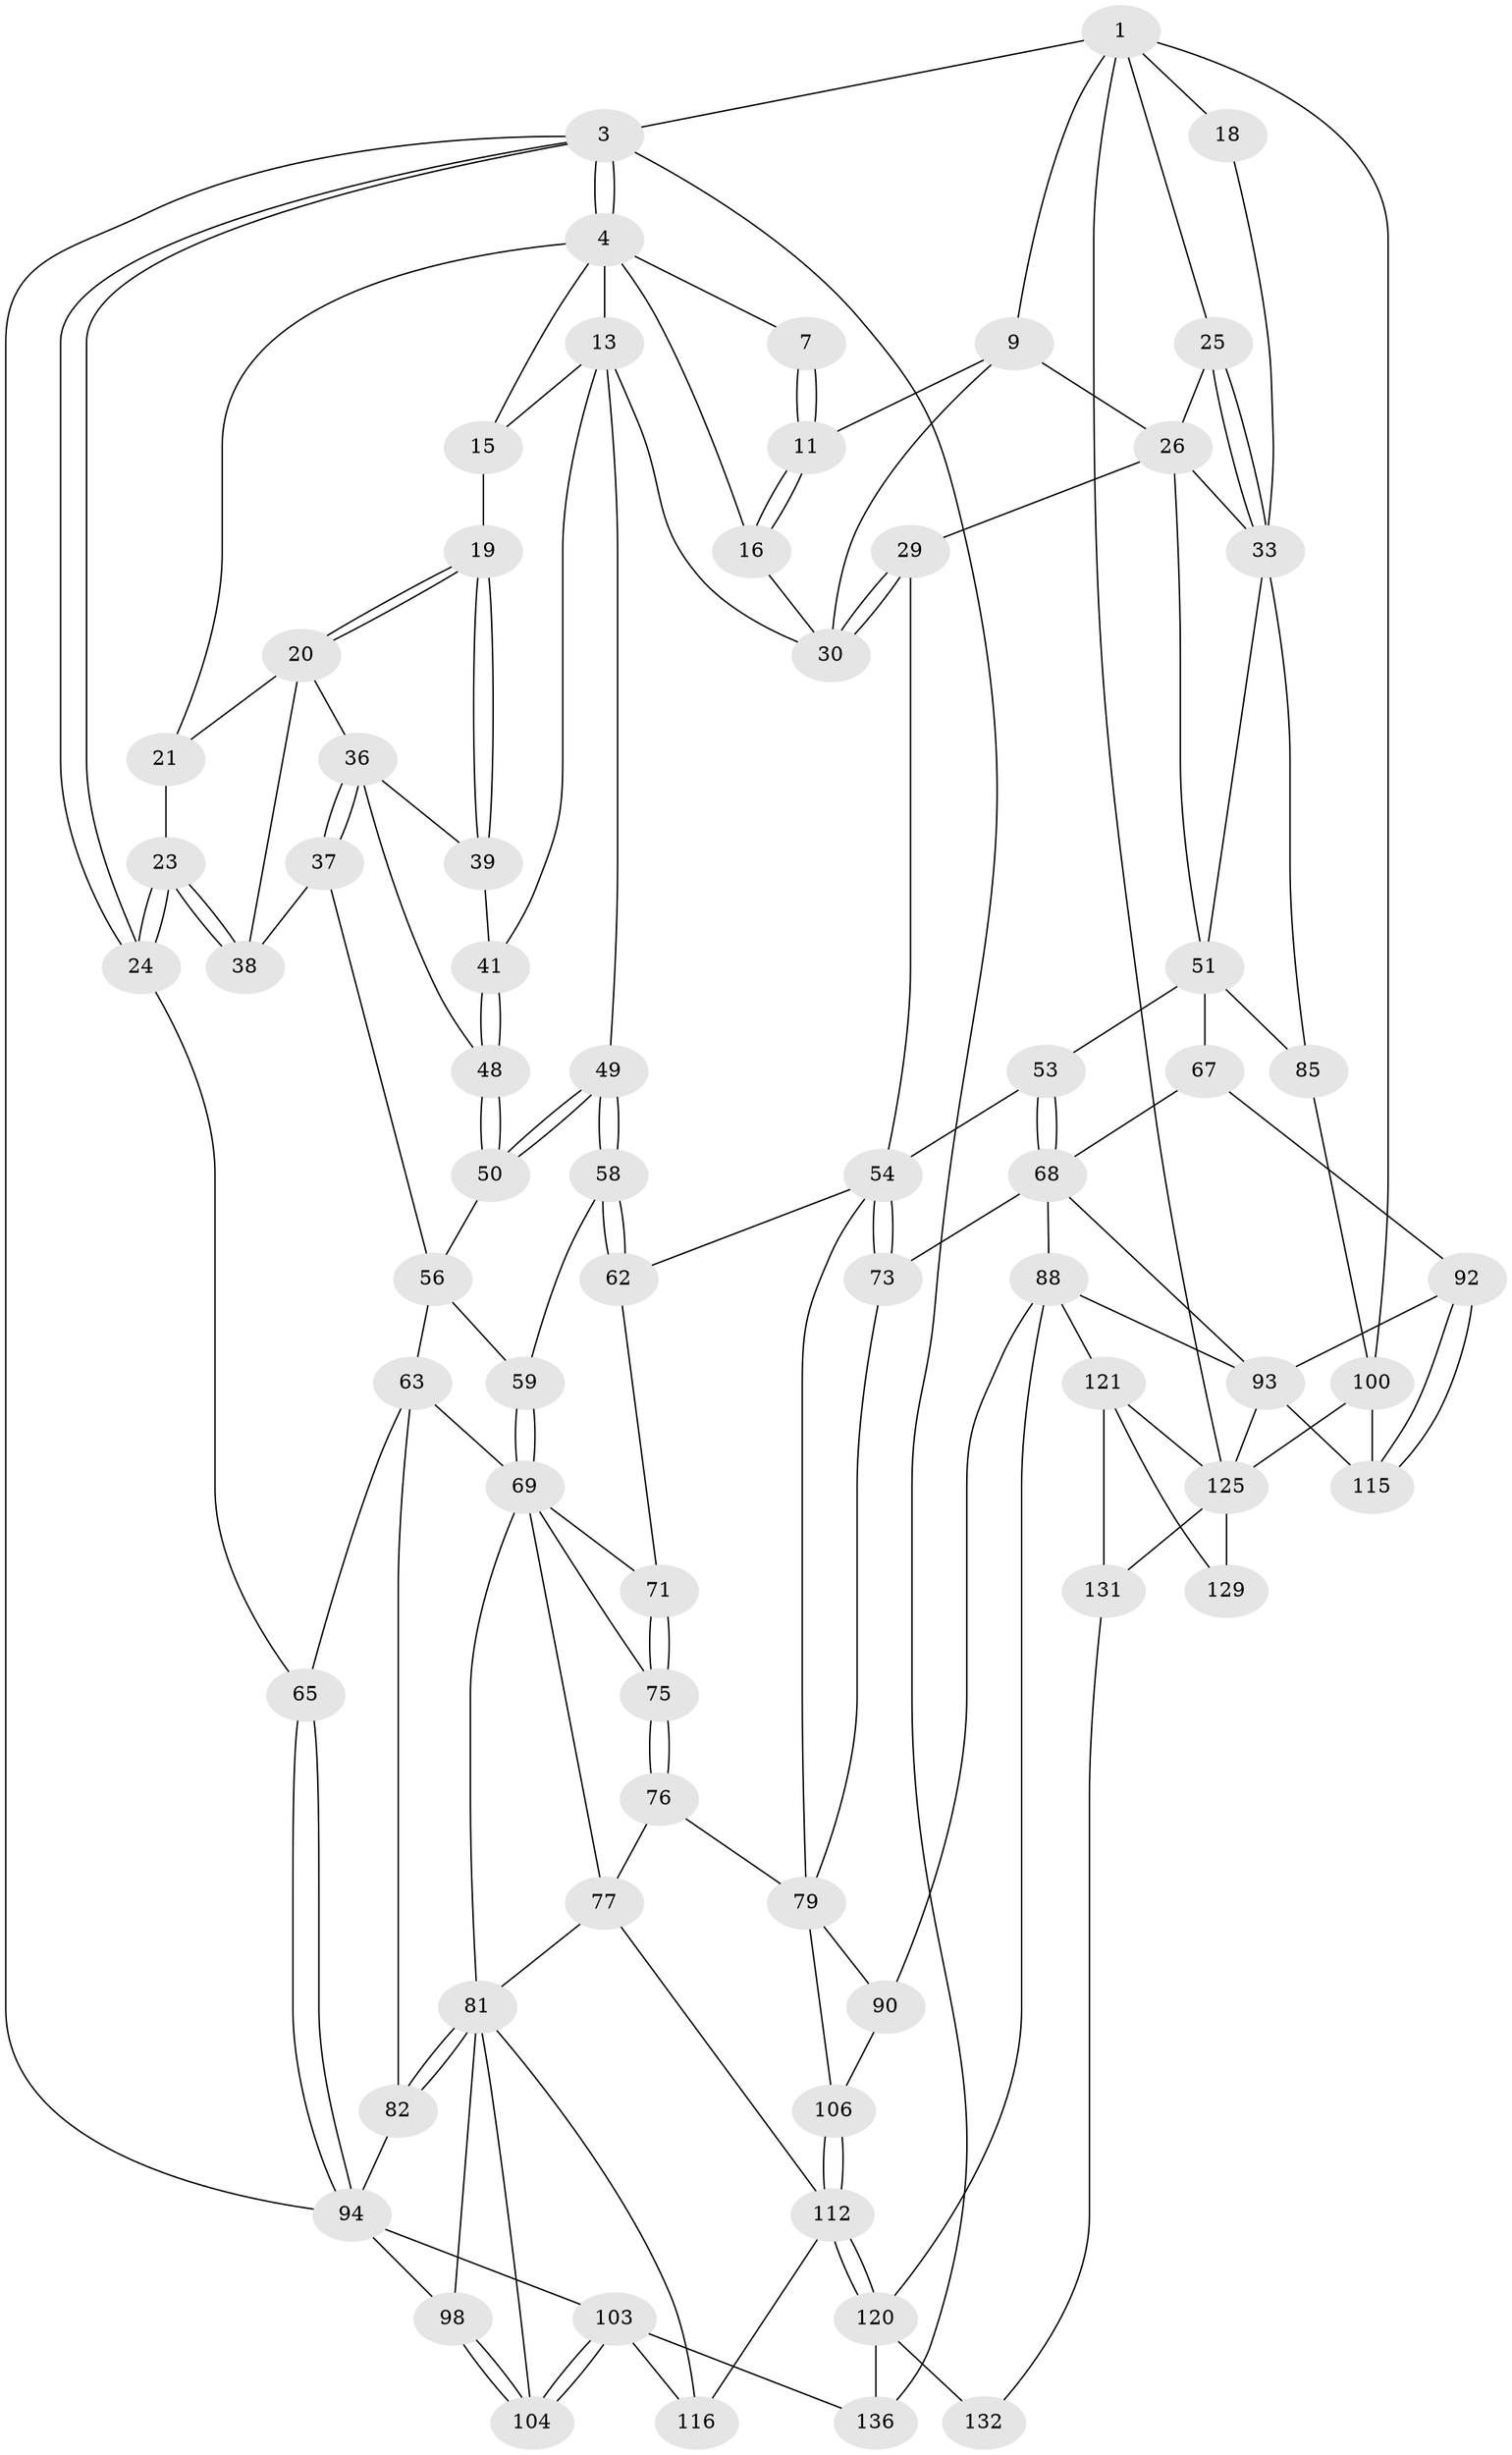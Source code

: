 // original degree distribution, {3: 0.014492753623188406, 6: 0.21014492753623187, 4: 0.2246376811594203, 5: 0.5507246376811594}
// Generated by graph-tools (version 1.1) at 2025/16/03/09/25 04:16:58]
// undirected, 69 vertices, 154 edges
graph export_dot {
graph [start="1"]
  node [color=gray90,style=filled];
  1 [pos="+0.7828552822983728+0",super="+8+2"];
  3 [pos="+0+0",super="+105"];
  4 [pos="+0.03084685258889935+0",super="+5"];
  7 [pos="+0.48397719669905265+0"];
  9 [pos="+0.6961082697601347+0.08163399460524762",super="+10"];
  11 [pos="+0.5907019640063458+0.06265037813341585"];
  13 [pos="+0.4198516700081083+0.1747314674313369",super="+14+45"];
  15 [pos="+0.32437461795454026+0.07489819724818676"];
  16 [pos="+0.4962661761399059+0.14234910205401963"];
  18 [pos="+1+0"];
  19 [pos="+0.23959348381544254+0.12140265251728896"];
  20 [pos="+0.16873187264720915+0.07284028378406356",super="+31"];
  21 [pos="+0.14285412952110327+0",super="+22"];
  23 [pos="+0+0.1887219773370851"];
  24 [pos="+0+0.1867472157116099"];
  25 [pos="+0.8517494882131329+0.09838050780125181"];
  26 [pos="+0.773016946537353+0.1270117486841431",super="+27"];
  29 [pos="+0.7463302189815495+0.23272247324586604",super="+47"];
  30 [pos="+0.6645393454771922+0.13711298736704325",super="+43"];
  33 [pos="+0.8786567714511858+0.14058645342537296",super="+34"];
  36 [pos="+0.18488134367571804+0.29457039934725915",super="+40"];
  37 [pos="+0.17957122225130498+0.3030088269014326"];
  38 [pos="+0.09252002493536178+0.2596311567626506"];
  39 [pos="+0.24662984294727358+0.1441918776767065",super="+42"];
  41 [pos="+0.40347866894838724+0.17943463297427878"];
  48 [pos="+0.34485973883325693+0.29556755395719053"];
  49 [pos="+0.42276497729838647+0.3641103328619187"];
  50 [pos="+0.3475332249567381+0.3022543113721083"];
  51 [pos="+1+0.3357027209452486",super="+66+52"];
  53 [pos="+0.8232498417211259+0.37271705169320474"];
  54 [pos="+0.7160012074257055+0.4513561146140148",super="+55"];
  56 [pos="+0.300267977652209+0.3397808266070401",super="+57"];
  58 [pos="+0.42103883644196677+0.38235474690237387"];
  59 [pos="+0.4078813794797377+0.38432337079147916"];
  62 [pos="+0.4533823457841946+0.4451757981379281"];
  63 [pos="+0.1804087210640495+0.4030433205517413",super="+64"];
  65 [pos="+0+0.34790500577368366"];
  67 [pos="+0.9032951380350993+0.5326686439074801",super="+91"];
  68 [pos="+0.865732917597241+0.5291845302746138",super="+84"];
  69 [pos="+0.22877022716099926+0.4317956905543266",super="+70+72"];
  71 [pos="+0.44547859125351547+0.45235432214912447"];
  73 [pos="+0.718421994018113+0.48978284850673753",super="+74"];
  75 [pos="+0.36552751915783765+0.5741094873792202"];
  76 [pos="+0.35866845009503123+0.5969609446998418"];
  77 [pos="+0.3492214373552882+0.5988066355432972",super="+107"];
  79 [pos="+0.4999822018251209+0.4879465860473292",super="+83+80"];
  81 [pos="+0.20515802393766402+0.6092467764048224",super="+96"];
  82 [pos="+0.11083747767479801+0.5249622376339318"];
  85 [pos="+1+0.580148042770248"];
  88 [pos="+0.7005507838280424+0.6982603340249031",super="+111+89"];
  90 [pos="+0.5738992322069622+0.6372826634333059"];
  92 [pos="+0.9147592752211435+0.6414364050472531"];
  93 [pos="+0.839929954173511+0.6309933694203415",super="+109"];
  94 [pos="+0+0.6225674117039283",super="+95+102"];
  98 [pos="+0.10698701218065701+0.5415121643151176"];
  100 [pos="+1+0.9691127427422112",super="+101+130"];
  103 [pos="+0+0.7742605114666938",super="+117"];
  104 [pos="+0.04853123610496555+0.7016323026989945"];
  106 [pos="+0.46104050360639226+0.6731673606897967"];
  112 [pos="+0.4393027915950171+0.8096045934927485",super="+113"];
  115 [pos="+0.9223835045265002+0.749661920483296",super="+118"];
  116 [pos="+0.18775482978661467+0.8248327821486222"];
  120 [pos="+0.45023874085359894+0.8248345476490122",super="+133"];
  121 [pos="+0.7227597826245058+0.7654077803954111",super="+122"];
  125 [pos="+0.7879006683366534+0.9881961910647178",super="+126"];
  129 [pos="+0.6377659465799161+0.8863783279703417"];
  131 [pos="+0.5759097514922464+1"];
  132 [pos="+0.5124163531577284+1"];
  136 [pos="+0.18408101711012356+0.8544865724632784",super="+137"];
  1 -- 18 [weight=2];
  1 -- 9;
  1 -- 25;
  1 -- 3 [weight=2];
  1 -- 100;
  1 -- 125;
  3 -- 4;
  3 -- 4;
  3 -- 24;
  3 -- 24;
  3 -- 136;
  3 -- 94;
  4 -- 21;
  4 -- 16;
  4 -- 7;
  4 -- 13;
  4 -- 15;
  7 -- 11;
  7 -- 11;
  9 -- 26;
  9 -- 11;
  9 -- 30;
  11 -- 16;
  11 -- 16;
  13 -- 41;
  13 -- 15;
  13 -- 49;
  13 -- 30;
  15 -- 19;
  16 -- 30;
  18 -- 33;
  19 -- 20;
  19 -- 20;
  19 -- 39;
  19 -- 39;
  20 -- 21 [weight=2];
  20 -- 38;
  20 -- 36;
  21 -- 23;
  23 -- 24;
  23 -- 24;
  23 -- 38;
  23 -- 38;
  24 -- 65;
  25 -- 26;
  25 -- 33;
  25 -- 33;
  26 -- 33;
  26 -- 29;
  26 -- 51;
  29 -- 30 [weight=2];
  29 -- 30;
  29 -- 54;
  33 -- 51;
  33 -- 85;
  36 -- 37;
  36 -- 37;
  36 -- 48;
  36 -- 39 [weight=2];
  37 -- 38;
  37 -- 56;
  39 -- 41;
  41 -- 48;
  41 -- 48;
  48 -- 50;
  48 -- 50;
  49 -- 50;
  49 -- 50;
  49 -- 58;
  49 -- 58;
  50 -- 56;
  51 -- 67 [weight=2];
  51 -- 85;
  51 -- 53;
  53 -- 54;
  53 -- 68;
  53 -- 68;
  54 -- 73 [weight=2];
  54 -- 73;
  54 -- 62;
  54 -- 79;
  56 -- 59;
  56 -- 63;
  58 -- 59;
  58 -- 62;
  58 -- 62;
  59 -- 69;
  59 -- 69;
  62 -- 71;
  63 -- 65;
  63 -- 82;
  63 -- 69;
  65 -- 94;
  65 -- 94;
  67 -- 68;
  67 -- 92;
  68 -- 88;
  68 -- 73;
  68 -- 93;
  69 -- 81;
  69 -- 77;
  69 -- 75;
  69 -- 71;
  71 -- 75;
  71 -- 75;
  73 -- 79;
  75 -- 76;
  75 -- 76;
  76 -- 77;
  76 -- 79;
  77 -- 112;
  77 -- 81;
  79 -- 90;
  79 -- 106;
  81 -- 82;
  81 -- 82;
  81 -- 98;
  81 -- 116;
  81 -- 104;
  82 -- 94;
  85 -- 100;
  88 -- 121 [weight=2];
  88 -- 93;
  88 -- 90;
  88 -- 120;
  90 -- 106;
  92 -- 93;
  92 -- 115;
  92 -- 115;
  93 -- 125;
  93 -- 115 [weight=2];
  94 -- 98;
  94 -- 103;
  98 -- 104;
  98 -- 104;
  100 -- 115;
  100 -- 125;
  103 -- 104;
  103 -- 104;
  103 -- 136;
  103 -- 116;
  106 -- 112;
  106 -- 112;
  112 -- 120;
  112 -- 120;
  112 -- 116;
  120 -- 132 [weight=2];
  120 -- 136 [weight=2];
  121 -- 129;
  121 -- 131;
  121 -- 125;
  125 -- 129 [weight=2];
  125 -- 131;
  131 -- 132;
}
